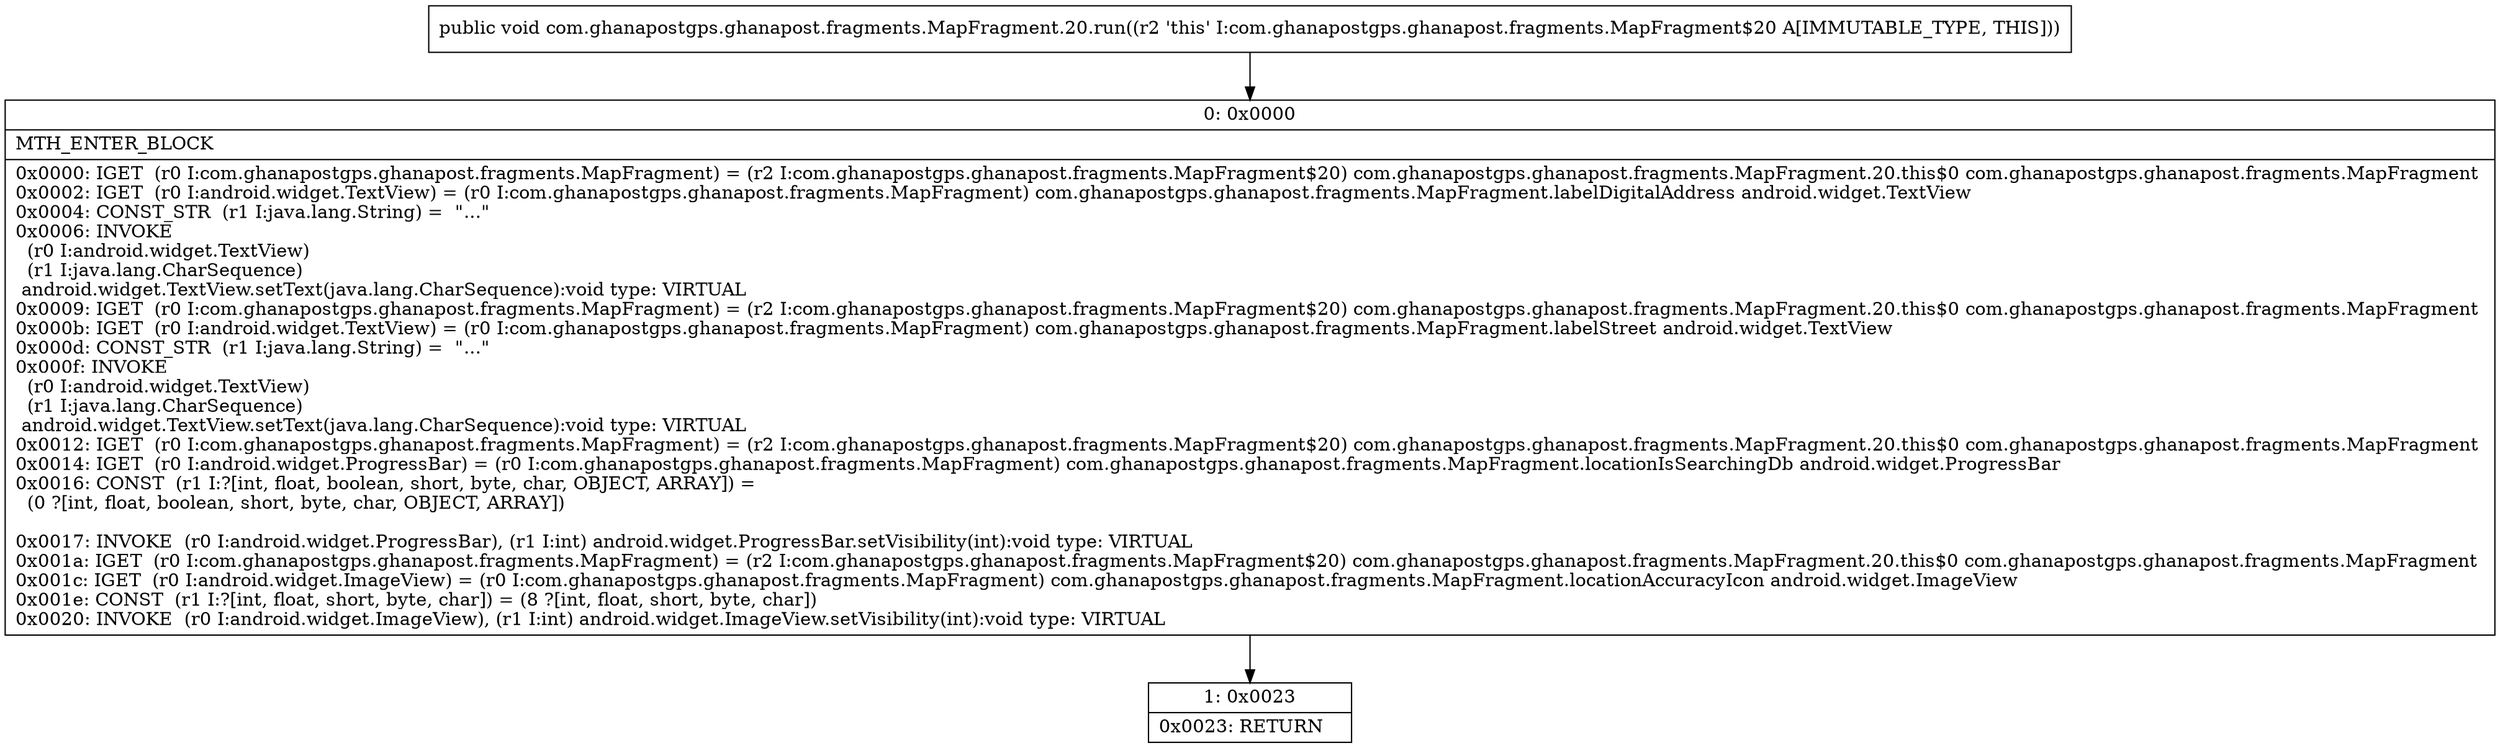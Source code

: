 digraph "CFG forcom.ghanapostgps.ghanapost.fragments.MapFragment.20.run()V" {
Node_0 [shape=record,label="{0\:\ 0x0000|MTH_ENTER_BLOCK\l|0x0000: IGET  (r0 I:com.ghanapostgps.ghanapost.fragments.MapFragment) = (r2 I:com.ghanapostgps.ghanapost.fragments.MapFragment$20) com.ghanapostgps.ghanapost.fragments.MapFragment.20.this$0 com.ghanapostgps.ghanapost.fragments.MapFragment \l0x0002: IGET  (r0 I:android.widget.TextView) = (r0 I:com.ghanapostgps.ghanapost.fragments.MapFragment) com.ghanapostgps.ghanapost.fragments.MapFragment.labelDigitalAddress android.widget.TextView \l0x0004: CONST_STR  (r1 I:java.lang.String) =  \"...\" \l0x0006: INVOKE  \l  (r0 I:android.widget.TextView)\l  (r1 I:java.lang.CharSequence)\l android.widget.TextView.setText(java.lang.CharSequence):void type: VIRTUAL \l0x0009: IGET  (r0 I:com.ghanapostgps.ghanapost.fragments.MapFragment) = (r2 I:com.ghanapostgps.ghanapost.fragments.MapFragment$20) com.ghanapostgps.ghanapost.fragments.MapFragment.20.this$0 com.ghanapostgps.ghanapost.fragments.MapFragment \l0x000b: IGET  (r0 I:android.widget.TextView) = (r0 I:com.ghanapostgps.ghanapost.fragments.MapFragment) com.ghanapostgps.ghanapost.fragments.MapFragment.labelStreet android.widget.TextView \l0x000d: CONST_STR  (r1 I:java.lang.String) =  \"...\" \l0x000f: INVOKE  \l  (r0 I:android.widget.TextView)\l  (r1 I:java.lang.CharSequence)\l android.widget.TextView.setText(java.lang.CharSequence):void type: VIRTUAL \l0x0012: IGET  (r0 I:com.ghanapostgps.ghanapost.fragments.MapFragment) = (r2 I:com.ghanapostgps.ghanapost.fragments.MapFragment$20) com.ghanapostgps.ghanapost.fragments.MapFragment.20.this$0 com.ghanapostgps.ghanapost.fragments.MapFragment \l0x0014: IGET  (r0 I:android.widget.ProgressBar) = (r0 I:com.ghanapostgps.ghanapost.fragments.MapFragment) com.ghanapostgps.ghanapost.fragments.MapFragment.locationIsSearchingDb android.widget.ProgressBar \l0x0016: CONST  (r1 I:?[int, float, boolean, short, byte, char, OBJECT, ARRAY]) = \l  (0 ?[int, float, boolean, short, byte, char, OBJECT, ARRAY])\l \l0x0017: INVOKE  (r0 I:android.widget.ProgressBar), (r1 I:int) android.widget.ProgressBar.setVisibility(int):void type: VIRTUAL \l0x001a: IGET  (r0 I:com.ghanapostgps.ghanapost.fragments.MapFragment) = (r2 I:com.ghanapostgps.ghanapost.fragments.MapFragment$20) com.ghanapostgps.ghanapost.fragments.MapFragment.20.this$0 com.ghanapostgps.ghanapost.fragments.MapFragment \l0x001c: IGET  (r0 I:android.widget.ImageView) = (r0 I:com.ghanapostgps.ghanapost.fragments.MapFragment) com.ghanapostgps.ghanapost.fragments.MapFragment.locationAccuracyIcon android.widget.ImageView \l0x001e: CONST  (r1 I:?[int, float, short, byte, char]) = (8 ?[int, float, short, byte, char]) \l0x0020: INVOKE  (r0 I:android.widget.ImageView), (r1 I:int) android.widget.ImageView.setVisibility(int):void type: VIRTUAL \l}"];
Node_1 [shape=record,label="{1\:\ 0x0023|0x0023: RETURN   \l}"];
MethodNode[shape=record,label="{public void com.ghanapostgps.ghanapost.fragments.MapFragment.20.run((r2 'this' I:com.ghanapostgps.ghanapost.fragments.MapFragment$20 A[IMMUTABLE_TYPE, THIS])) }"];
MethodNode -> Node_0;
Node_0 -> Node_1;
}

